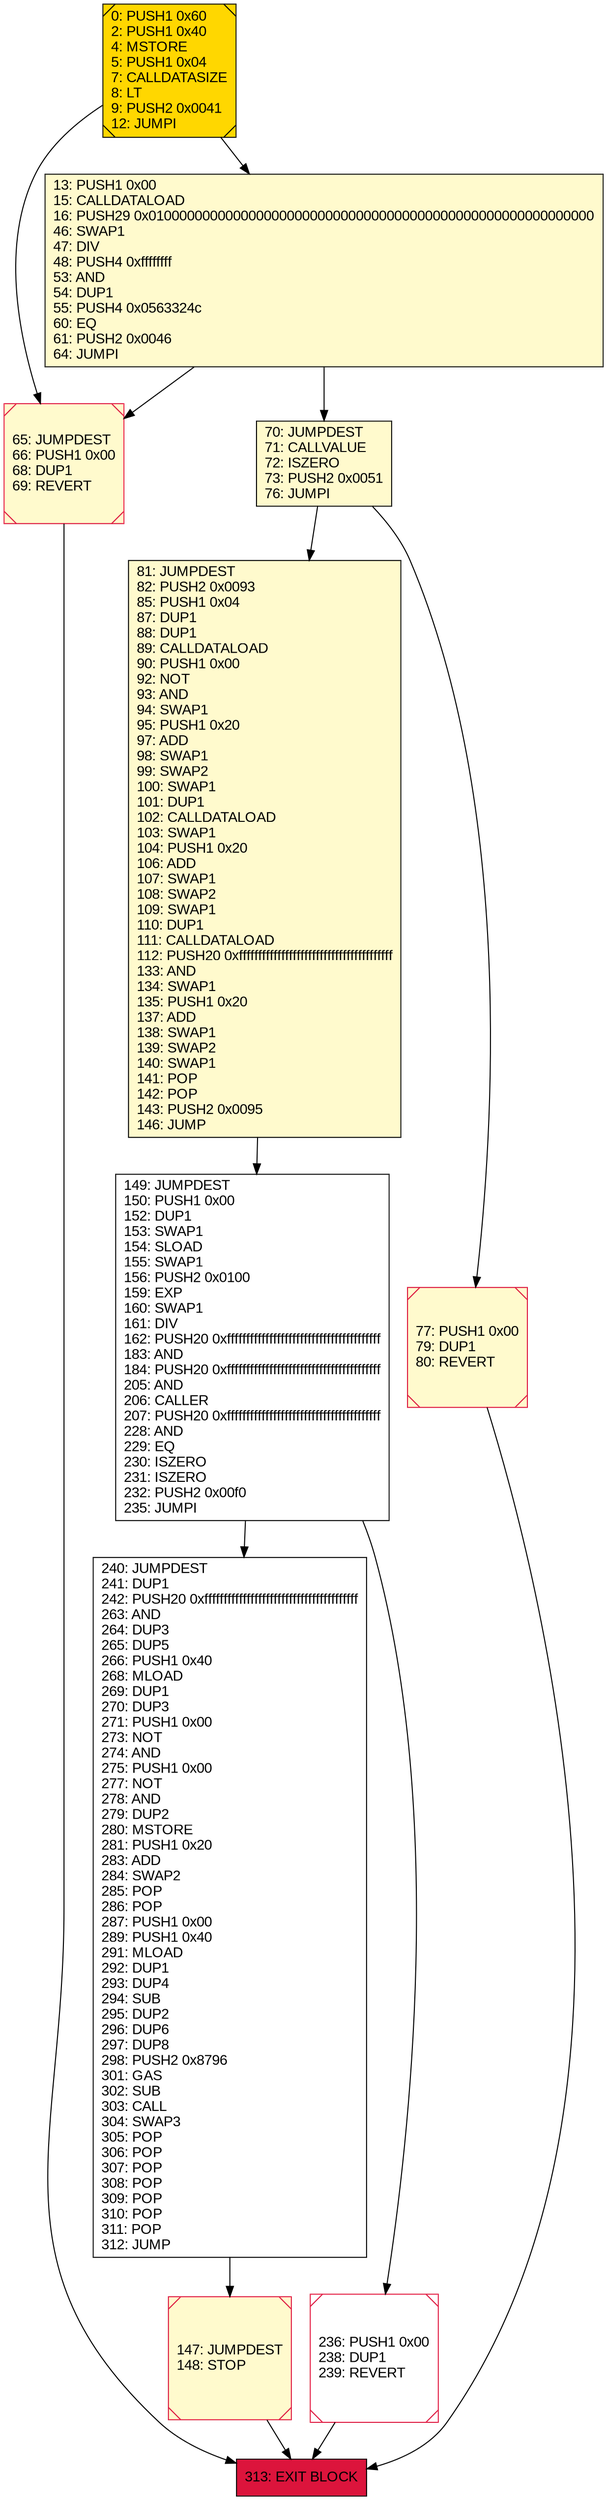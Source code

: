 digraph G {
bgcolor=transparent rankdir=UD;
node [shape=box style=filled color=black fillcolor=white fontname=arial fontcolor=black];
240 [label="240: JUMPDEST\l241: DUP1\l242: PUSH20 0xffffffffffffffffffffffffffffffffffffffff\l263: AND\l264: DUP3\l265: DUP5\l266: PUSH1 0x40\l268: MLOAD\l269: DUP1\l270: DUP3\l271: PUSH1 0x00\l273: NOT\l274: AND\l275: PUSH1 0x00\l277: NOT\l278: AND\l279: DUP2\l280: MSTORE\l281: PUSH1 0x20\l283: ADD\l284: SWAP2\l285: POP\l286: POP\l287: PUSH1 0x00\l289: PUSH1 0x40\l291: MLOAD\l292: DUP1\l293: DUP4\l294: SUB\l295: DUP2\l296: DUP6\l297: DUP8\l298: PUSH2 0x8796\l301: GAS\l302: SUB\l303: CALL\l304: SWAP3\l305: POP\l306: POP\l307: POP\l308: POP\l309: POP\l310: POP\l311: POP\l312: JUMP\l" ];
65 [label="65: JUMPDEST\l66: PUSH1 0x00\l68: DUP1\l69: REVERT\l" fillcolor=lemonchiffon shape=Msquare color=crimson ];
0 [label="0: PUSH1 0x60\l2: PUSH1 0x40\l4: MSTORE\l5: PUSH1 0x04\l7: CALLDATASIZE\l8: LT\l9: PUSH2 0x0041\l12: JUMPI\l" fillcolor=lemonchiffon shape=Msquare fillcolor=gold ];
70 [label="70: JUMPDEST\l71: CALLVALUE\l72: ISZERO\l73: PUSH2 0x0051\l76: JUMPI\l" fillcolor=lemonchiffon ];
147 [label="147: JUMPDEST\l148: STOP\l" fillcolor=lemonchiffon shape=Msquare color=crimson ];
81 [label="81: JUMPDEST\l82: PUSH2 0x0093\l85: PUSH1 0x04\l87: DUP1\l88: DUP1\l89: CALLDATALOAD\l90: PUSH1 0x00\l92: NOT\l93: AND\l94: SWAP1\l95: PUSH1 0x20\l97: ADD\l98: SWAP1\l99: SWAP2\l100: SWAP1\l101: DUP1\l102: CALLDATALOAD\l103: SWAP1\l104: PUSH1 0x20\l106: ADD\l107: SWAP1\l108: SWAP2\l109: SWAP1\l110: DUP1\l111: CALLDATALOAD\l112: PUSH20 0xffffffffffffffffffffffffffffffffffffffff\l133: AND\l134: SWAP1\l135: PUSH1 0x20\l137: ADD\l138: SWAP1\l139: SWAP2\l140: SWAP1\l141: POP\l142: POP\l143: PUSH2 0x0095\l146: JUMP\l" fillcolor=lemonchiffon ];
313 [label="313: EXIT BLOCK\l" fillcolor=crimson ];
13 [label="13: PUSH1 0x00\l15: CALLDATALOAD\l16: PUSH29 0x0100000000000000000000000000000000000000000000000000000000\l46: SWAP1\l47: DIV\l48: PUSH4 0xffffffff\l53: AND\l54: DUP1\l55: PUSH4 0x0563324c\l60: EQ\l61: PUSH2 0x0046\l64: JUMPI\l" fillcolor=lemonchiffon ];
77 [label="77: PUSH1 0x00\l79: DUP1\l80: REVERT\l" fillcolor=lemonchiffon shape=Msquare color=crimson ];
236 [label="236: PUSH1 0x00\l238: DUP1\l239: REVERT\l" shape=Msquare color=crimson ];
149 [label="149: JUMPDEST\l150: PUSH1 0x00\l152: DUP1\l153: SWAP1\l154: SLOAD\l155: SWAP1\l156: PUSH2 0x0100\l159: EXP\l160: SWAP1\l161: DIV\l162: PUSH20 0xffffffffffffffffffffffffffffffffffffffff\l183: AND\l184: PUSH20 0xffffffffffffffffffffffffffffffffffffffff\l205: AND\l206: CALLER\l207: PUSH20 0xffffffffffffffffffffffffffffffffffffffff\l228: AND\l229: EQ\l230: ISZERO\l231: ISZERO\l232: PUSH2 0x00f0\l235: JUMPI\l" ];
0 -> 13;
13 -> 70;
149 -> 240;
0 -> 65;
149 -> 236;
236 -> 313;
77 -> 313;
240 -> 147;
81 -> 149;
13 -> 65;
70 -> 77;
65 -> 313;
70 -> 81;
147 -> 313;
}
